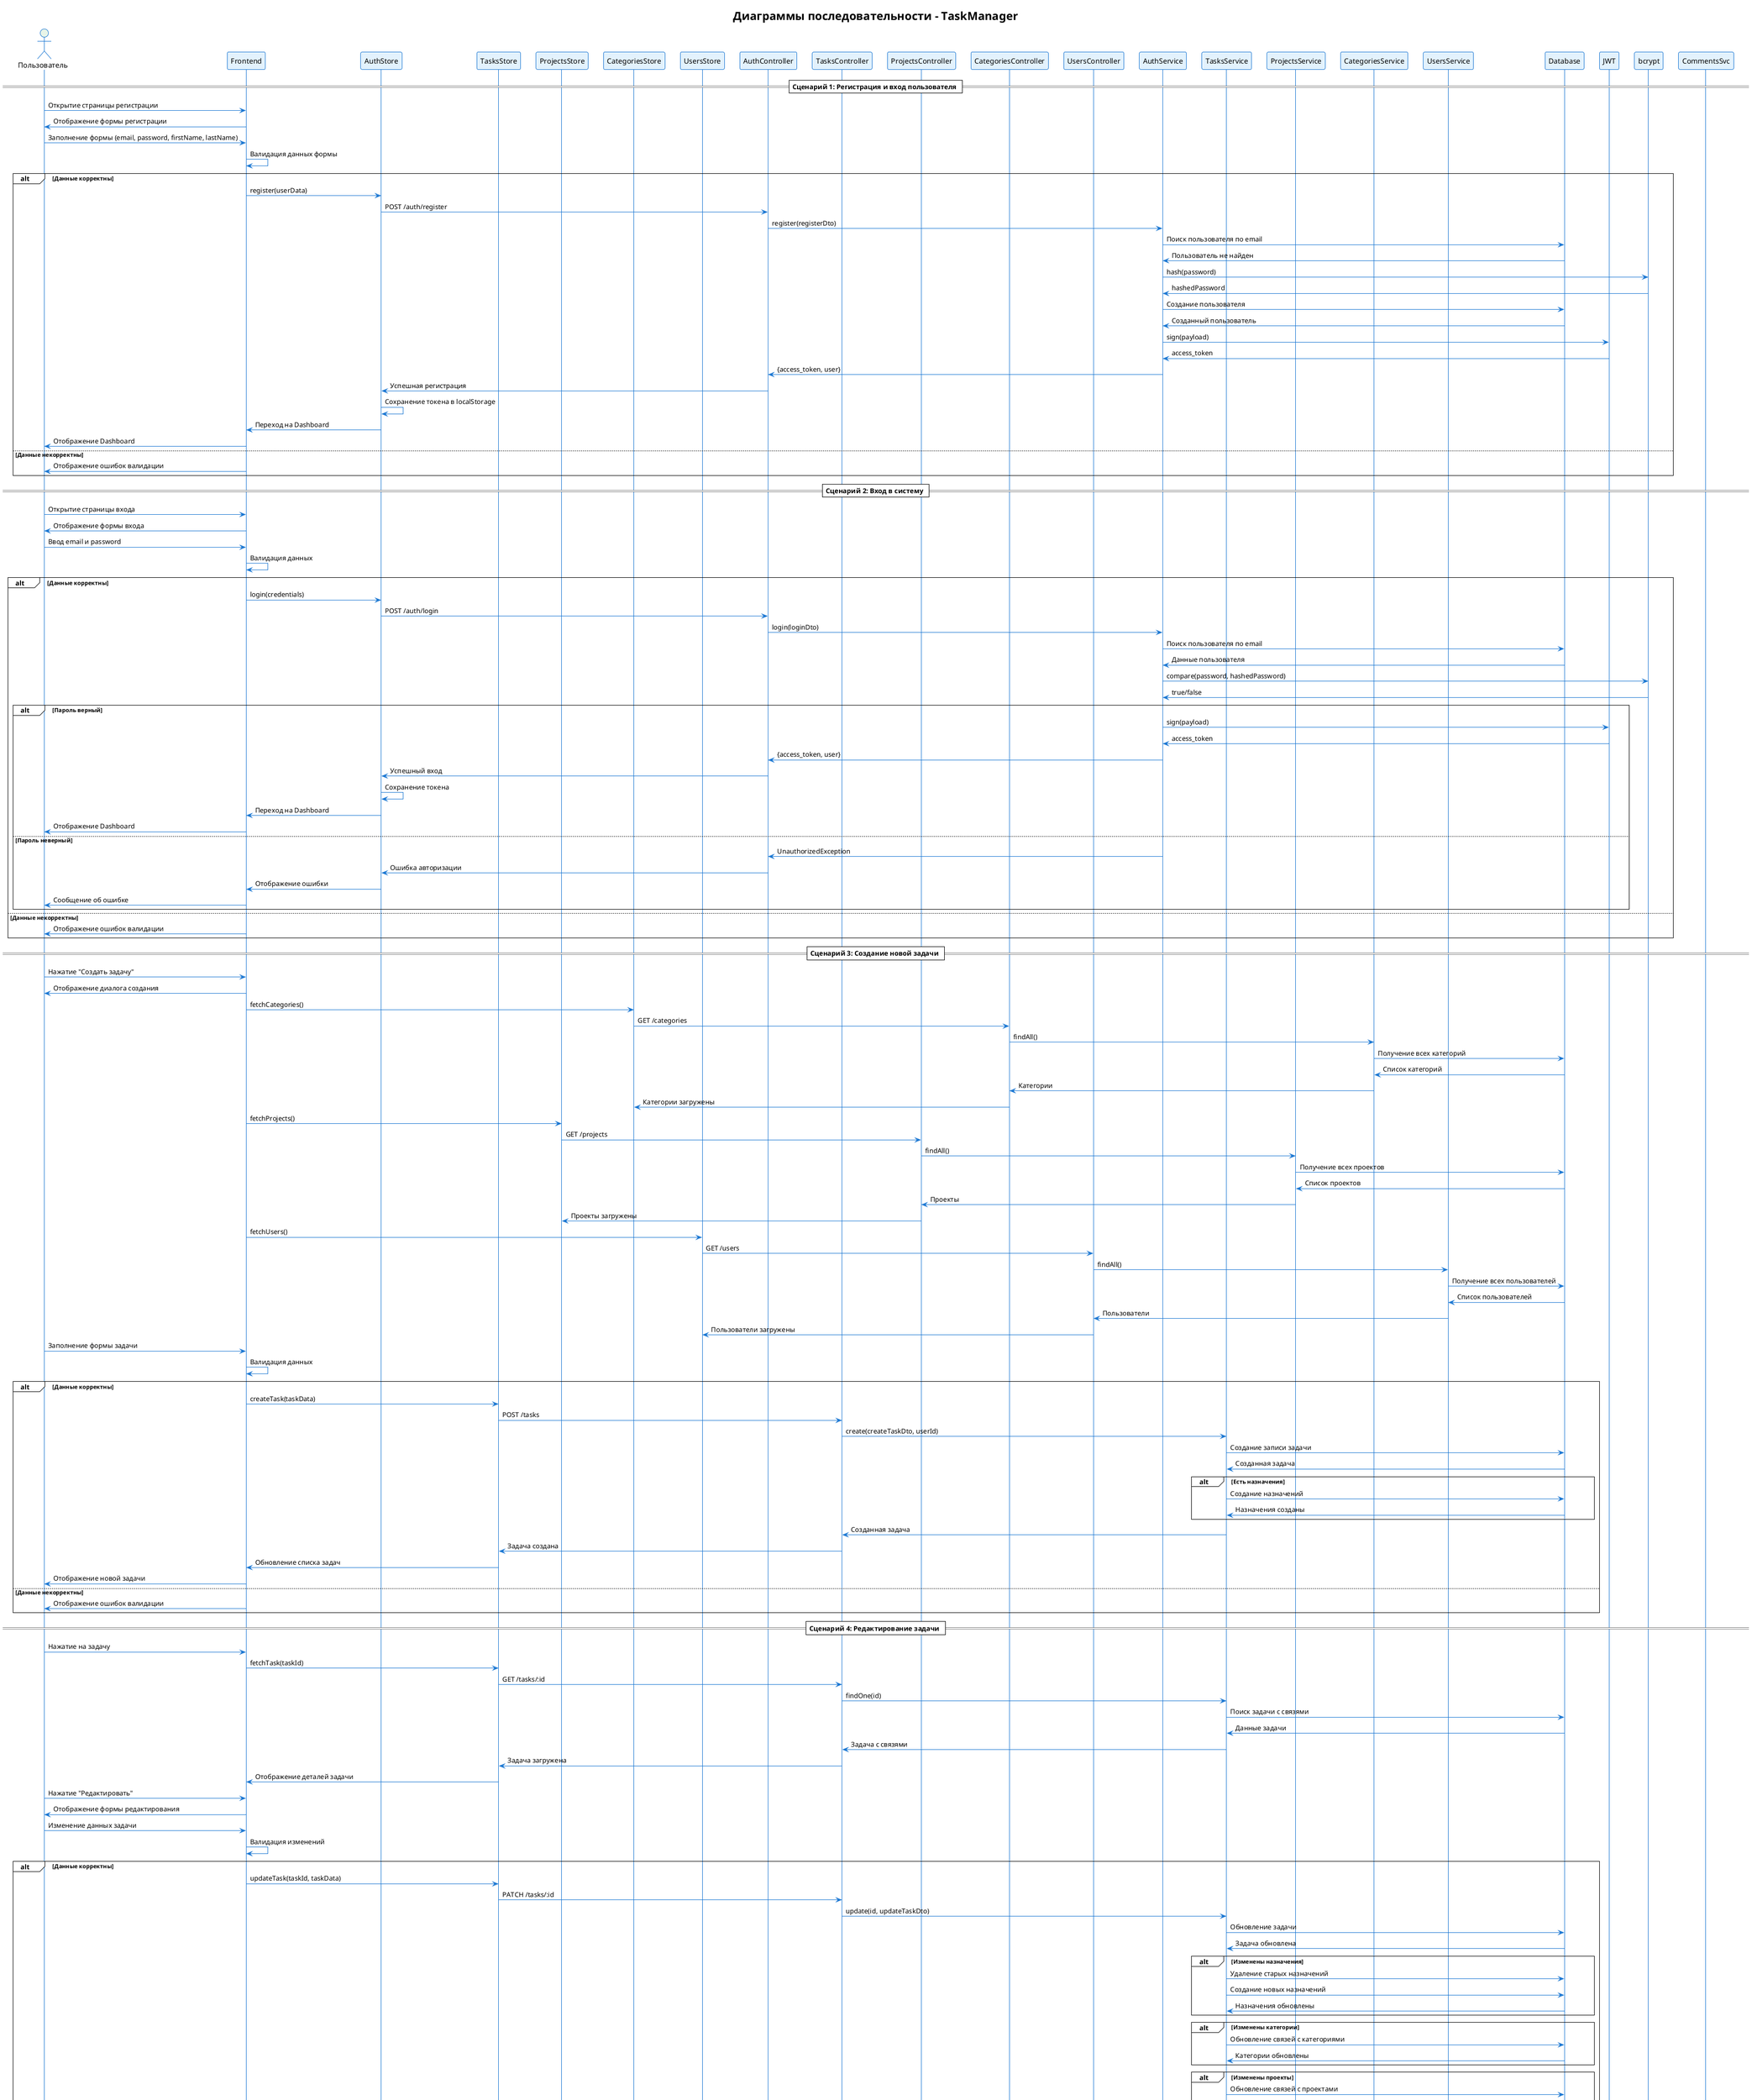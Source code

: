 @startuml TaskManager Sequence Diagrams

!theme plain
skinparam backgroundColor #FFFFFF
skinparam sequence {
  ArrowColor #1976D2
  ActorBorderColor #1976D2
  LifeLineBorderColor #1976D2
  ParticipantBorderColor #1976D2
  ParticipantBackgroundColor #E3F2FD
  ActorBackgroundColor #E8F5E8
  NoteBackgroundColor #FFF9C4
  NoteBorderColor #FBC02D
}

title Диаграммы последовательности - TaskManager

actor "Пользователь" as User
participant "Frontend" as Frontend
participant "AuthStore" as AuthStore
participant "TasksStore" as TasksStore
participant "ProjectsStore" as ProjectsStore
participant "CategoriesStore" as CategoriesStore
participant "UsersStore" as UsersStore
participant "AuthController" as AuthCtrl
participant "TasksController" as TasksCtrl
participant "ProjectsController" as ProjectsCtrl
participant "CategoriesController" as CategoriesCtrl
participant "UsersController" as UsersCtrl
participant "AuthService" as AuthSvc
participant "TasksService" as TasksSvc
participant "ProjectsService" as ProjectsSvc
participant "CategoriesService" as CategoriesSvc
participant "UsersService" as UsersSvc
participant "Database" as DB
participant "JWT" as JWT
participant "bcrypt" as Bcrypt

== Сценарий 1: Регистрация и вход пользователя ==

User -> Frontend: Открытие страницы регистрации
Frontend -> User: Отображение формы регистрации

User -> Frontend: Заполнение формы (email, password, firstName, lastName)
Frontend -> Frontend: Валидация данных формы

alt Данные корректны
    Frontend -> AuthStore: register(userData)
    AuthStore -> AuthCtrl: POST /auth/register
    AuthCtrl -> AuthSvc: register(registerDto)
    AuthSvc -> DB: Поиск пользователя по email
    DB -> AuthSvc: Пользователь не найден
    AuthSvc -> Bcrypt: hash(password)
    Bcrypt -> AuthSvc: hashedPassword
    AuthSvc -> DB: Создание пользователя
    DB -> AuthSvc: Созданный пользователь
    AuthSvc -> JWT: sign(payload)
    JWT -> AuthSvc: access_token
    AuthSvc -> AuthCtrl: {access_token, user}
    AuthCtrl -> AuthStore: Успешная регистрация
    AuthStore -> AuthStore: Сохранение токена в localStorage
    AuthStore -> Frontend: Переход на Dashboard
    Frontend -> User: Отображение Dashboard
else Данные некорректны
    Frontend -> User: Отображение ошибок валидации
end

== Сценарий 2: Вход в систему ==

User -> Frontend: Открытие страницы входа
Frontend -> User: Отображение формы входа

User -> Frontend: Ввод email и password
Frontend -> Frontend: Валидация данных

alt Данные корректны
    Frontend -> AuthStore: login(credentials)
    AuthStore -> AuthCtrl: POST /auth/login
    AuthCtrl -> AuthSvc: login(loginDto)
    AuthSvc -> DB: Поиск пользователя по email
    DB -> AuthSvc: Данные пользователя
    AuthSvc -> Bcrypt: compare(password, hashedPassword)
    Bcrypt -> AuthSvc: true/false
    
    alt Пароль верный
        AuthSvc -> JWT: sign(payload)
        JWT -> AuthSvc: access_token
        AuthSvc -> AuthCtrl: {access_token, user}
        AuthCtrl -> AuthStore: Успешный вход
        AuthStore -> AuthStore: Сохранение токена
        AuthStore -> Frontend: Переход на Dashboard
        Frontend -> User: Отображение Dashboard
    else Пароль неверный
        AuthSvc -> AuthCtrl: UnauthorizedException
        AuthCtrl -> AuthStore: Ошибка авторизации
        AuthStore -> Frontend: Отображение ошибки
        Frontend -> User: Сообщение об ошибке
    end
else Данные некорректны
    Frontend -> User: Отображение ошибок валидации
end

== Сценарий 3: Создание новой задачи ==

User -> Frontend: Нажатие "Создать задачу"
Frontend -> User: Отображение диалога создания

Frontend -> CategoriesStore: fetchCategories()
CategoriesStore -> CategoriesCtrl: GET /categories
CategoriesCtrl -> CategoriesSvc: findAll()
CategoriesSvc -> DB: Получение всех категорий
DB -> CategoriesSvc: Список категорий
CategoriesSvc -> CategoriesCtrl: Категории
CategoriesCtrl -> CategoriesStore: Категории загружены

Frontend -> ProjectsStore: fetchProjects()
ProjectsStore -> ProjectsCtrl: GET /projects
ProjectsCtrl -> ProjectsSvc: findAll()
ProjectsSvc -> DB: Получение всех проектов
DB -> ProjectsSvc: Список проектов
ProjectsSvc -> ProjectsCtrl: Проекты
ProjectsCtrl -> ProjectsStore: Проекты загружены

Frontend -> UsersStore: fetchUsers()
UsersStore -> UsersCtrl: GET /users
UsersCtrl -> UsersSvc: findAll()
UsersSvc -> DB: Получение всех пользователей
DB -> UsersSvc: Список пользователей
UsersSvc -> UsersCtrl: Пользователи
UsersCtrl -> UsersStore: Пользователи загружены

User -> Frontend: Заполнение формы задачи
Frontend -> Frontend: Валидация данных

alt Данные корректны
    Frontend -> TasksStore: createTask(taskData)
    TasksStore -> TasksCtrl: POST /tasks
    TasksCtrl -> TasksSvc: create(createTaskDto, userId)
    TasksSvc -> DB: Создание записи задачи
    DB -> TasksSvc: Созданная задача
    
    alt Есть назначения
        TasksSvc -> DB: Создание назначений
        DB -> TasksSvc: Назначения созданы
    end
    
    TasksSvc -> TasksCtrl: Созданная задача
    TasksCtrl -> TasksStore: Задача создана
    TasksStore -> Frontend: Обновление списка задач
    Frontend -> User: Отображение новой задачи
else Данные некорректны
    Frontend -> User: Отображение ошибок валидации
end

== Сценарий 4: Редактирование задачи ==

User -> Frontend: Нажатие на задачу
Frontend -> TasksStore: fetchTask(taskId)
TasksStore -> TasksCtrl: GET /tasks/:id
TasksCtrl -> TasksSvc: findOne(id)
TasksSvc -> DB: Поиск задачи с связями
DB -> TasksSvc: Данные задачи
TasksSvc -> TasksCtrl: Задача с связями
TasksCtrl -> TasksStore: Задача загружена
TasksStore -> Frontend: Отображение деталей задачи

User -> Frontend: Нажатие "Редактировать"
Frontend -> User: Отображение формы редактирования

User -> Frontend: Изменение данных задачи
Frontend -> Frontend: Валидация изменений

alt Данные корректны
    Frontend -> TasksStore: updateTask(taskId, taskData)
    TasksStore -> TasksCtrl: PATCH /tasks/:id
    TasksCtrl -> TasksSvc: update(id, updateTaskDto)
    TasksSvc -> DB: Обновление задачи
    DB -> TasksSvc: Задача обновлена
    
    alt Изменены назначения
        TasksSvc -> DB: Удаление старых назначений
        TasksSvc -> DB: Создание новых назначений
        DB -> TasksSvc: Назначения обновлены
    end
    
    alt Изменены категории
        TasksSvc -> DB: Обновление связей с категориями
        DB -> TasksSvc: Категории обновлены
    end
    
    alt Изменены проекты
        TasksSvc -> DB: Обновление связей с проектами
        DB -> TasksSvc: Проекты обновлены
    end
    
    TasksSvc -> TasksCtrl: Обновленная задача
    TasksCtrl -> TasksStore: Задача обновлена
    TasksStore -> Frontend: Обновление отображения
    Frontend -> User: Отображение изменений
else Данные некорректны
    Frontend -> User: Отображение ошибок валидации
end

== Сценарий 5: Управление проектами ==

User -> Frontend: Переход на страницу проектов
Frontend -> ProjectsStore: fetchProjects()
ProjectsStore -> ProjectsCtrl: GET /projects
ProjectsCtrl -> ProjectsSvc: findAll()
ProjectsSvc -> DB: Получение всех проектов
DB -> ProjectsSvc: Список проектов
ProjectsSvc -> ProjectsCtrl: Проекты
ProjectsCtrl -> ProjectsStore: Проекты загружены
ProjectsStore -> Frontend: Отображение проектов

User -> Frontend: Нажатие "Создать проект"
Frontend -> User: Отображение диалога создания проекта

User -> Frontend: Заполнение данных проекта
Frontend -> Frontend: Валидация данных

alt Данные корректны
    Frontend -> ProjectsStore: createProject(projectData)
    ProjectsStore -> ProjectsCtrl: POST /projects
    ProjectsCtrl -> ProjectsSvc: create(createProjectDto)
    ProjectsSvc -> DB: Создание проекта
    DB -> ProjectsSvc: Созданный проект
    ProjectsSvc -> ProjectsCtrl: Проект создан
    ProjectsCtrl -> ProjectsStore: Проект создан
    ProjectsStore -> Frontend: Обновление списка проектов
    Frontend -> User: Отображение нового проекта
else Данные некорректны
    Frontend -> User: Отображение ошибок валидации
end

== Сценарий 6: Система комментариев ==

User -> Frontend: Открытие задачи
Frontend -> TasksStore: fetchTask(taskId)
TasksStore -> TasksCtrl: GET /tasks/:id
TasksCtrl -> TasksSvc: findOne(id)
TasksSvc -> DB: Поиск задачи с комментариями
DB -> TasksSvc: Задача с комментариями
TasksSvc -> TasksCtrl: Задача
TasksCtrl -> TasksStore: Задача загружена
TasksStore -> Frontend: Отображение комментариев

User -> Frontend: Добавление комментария
Frontend -> Frontend: Валидация комментария

alt Комментарий корректный
    Frontend -> TasksStore: createComment(commentData)
    TasksStore -> TasksCtrl: POST /comments
    TasksCtrl -> CommentsSvc: create(createCommentDto)
    CommentsSvc -> DB: Создание комментария
    DB -> CommentsSvc: Созданный комментарий
    CommentsSvc -> TasksCtrl: Комментарий создан
    TasksCtrl -> TasksStore: Комментарий создан
    TasksStore -> Frontend: Обновление списка комментариев
    Frontend -> User: Отображение нового комментария
else Комментарий некорректный
    Frontend -> User: Отображение ошибки валидации
end

== Сценарий 7: Выход из системы ==

User -> Frontend: Нажатие "Выйти"
Frontend -> AuthStore: logout()
AuthStore -> AuthStore: Очистка токена из localStorage
AuthStore -> AuthStore: Сброс состояния авторизации
AuthStore -> Frontend: Перенаправление на страницу входа
Frontend -> User: Отображение страницы входа

@enduml 